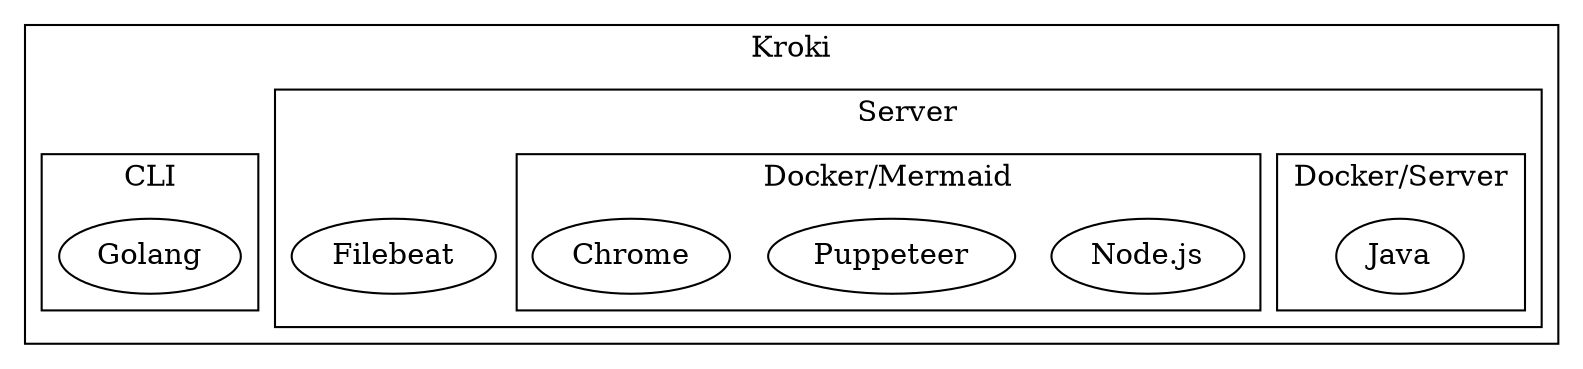 digraph D {
  subgraph cluster_p {
    label = "Kroki";
    subgraph cluster_c1 {
      label = "Server";
      Filebeat;
      subgraph cluster_gc_1 {
        label = "Docker/Server";
        Java;
      }
      subgraph cluster_gc_2 {
        label = "Docker/Mermaid";
        "Node.js";
        "Puppeteer";
        "Chrome";
      }
    }
    subgraph cluster_c2 {
      label = "CLI";
      Golang;
    }
  }
}
